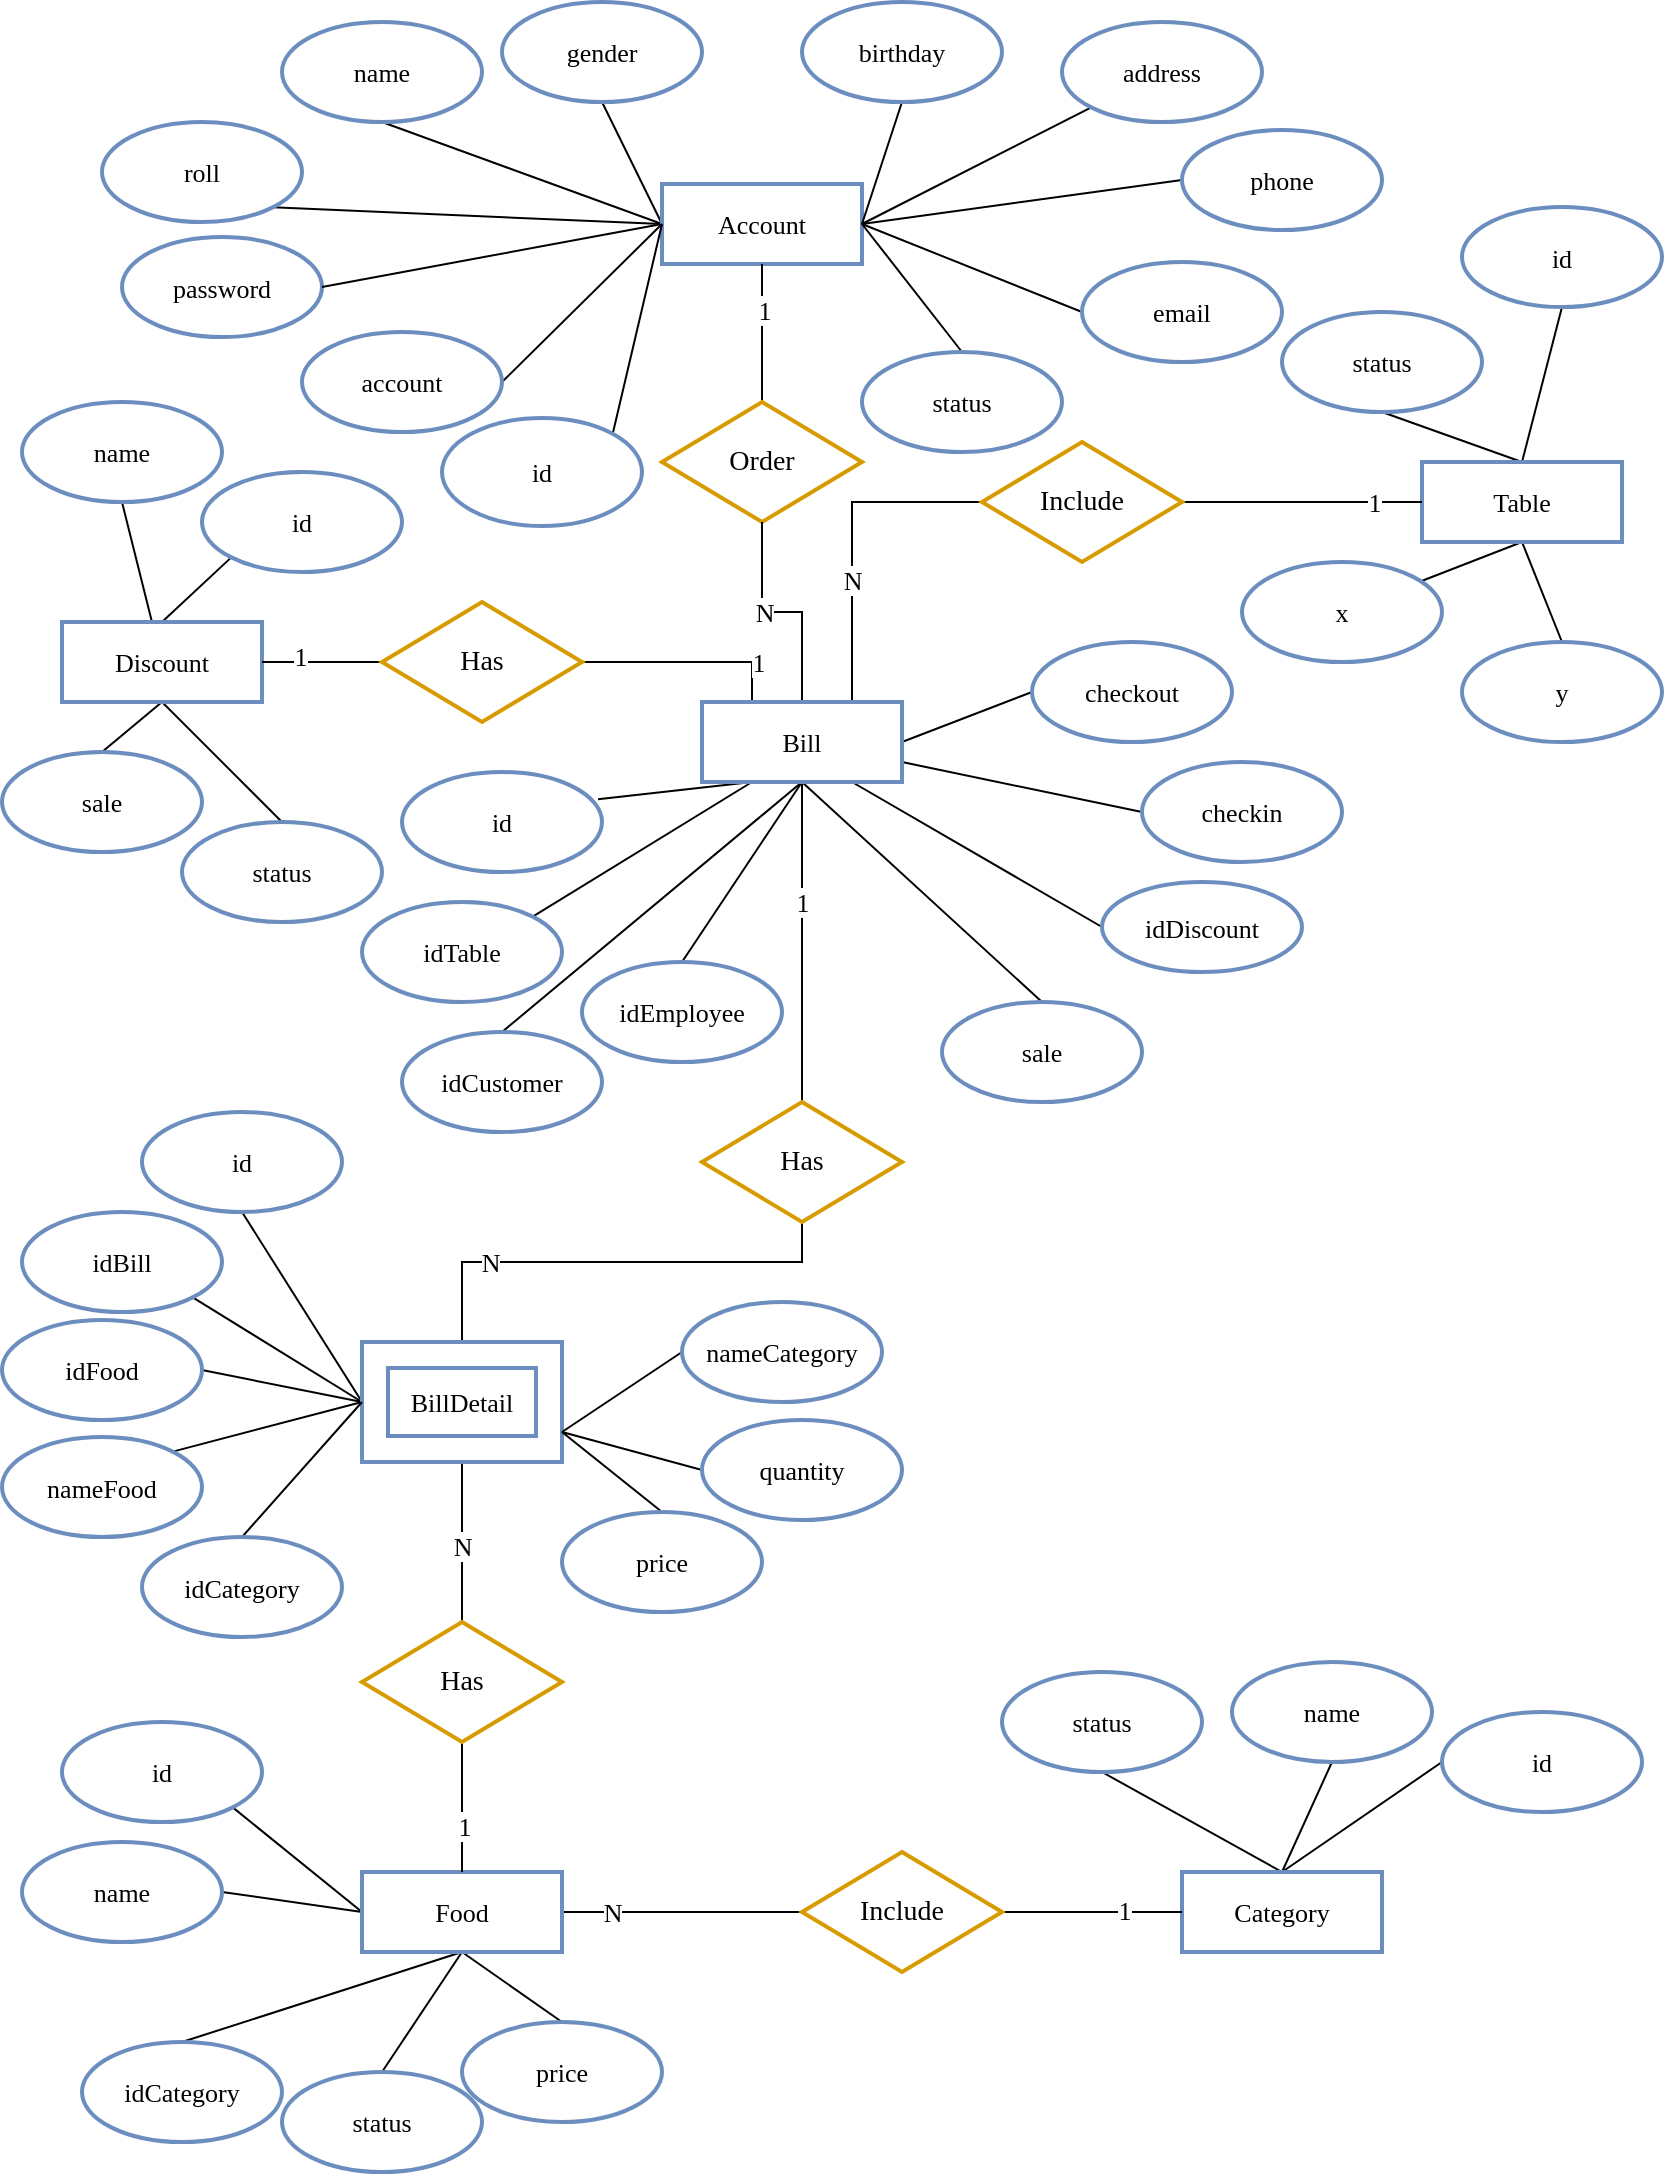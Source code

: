 <mxfile version="12.1.7" type="device" pages="1"><diagram id="SRZ3dqb9q7JAOupJi0MM" name="Page-1"><mxGraphModel dx="1010" dy="579" grid="1" gridSize="10" guides="1" tooltips="1" connect="1" arrows="1" fold="1" page="1" pageScale="1" pageWidth="850" pageHeight="1100" math="0" shadow="0"><root><mxCell id="0"/><mxCell id="1" parent="0"/><mxCell id="v0lJwdvQZhGntHeswYaw-1" value="password" style="ellipse;margin=10;strokeWidth=2;fontSize=13;whiteSpace=wrap;html=1;align=center;fillColor=none;strokeColor=#6c8ebf;fontFamily=Times New Roman;rotation=0;" parent="1" vertex="1"><mxGeometry x="70" y="127.5" width="100" height="50" as="geometry"/></mxCell><mxCell id="v0lJwdvQZhGntHeswYaw-62" style="rounded=0;orthogonalLoop=1;jettySize=auto;html=1;entryX=0.5;entryY=1;entryDx=0;entryDy=0;endArrow=none;endFill=0;fontFamily=Times New Roman;fontSize=13;exitX=0;exitY=0.5;exitDx=0;exitDy=0;" parent="1" source="v0lJwdvQZhGntHeswYaw-2" target="v0lJwdvQZhGntHeswYaw-18" edge="1"><mxGeometry relative="1" as="geometry"><mxPoint x="300" y="100" as="sourcePoint"/></mxGeometry></mxCell><mxCell id="v0lJwdvQZhGntHeswYaw-63" style="edgeStyle=none;rounded=0;orthogonalLoop=1;jettySize=auto;html=1;entryX=1;entryY=1;entryDx=0;entryDy=0;endArrow=none;endFill=0;fontFamily=Times New Roman;fontSize=13;exitX=0;exitY=0.5;exitDx=0;exitDy=0;" parent="1" source="v0lJwdvQZhGntHeswYaw-2" target="v0lJwdvQZhGntHeswYaw-17" edge="1"><mxGeometry relative="1" as="geometry"><mxPoint x="280" y="110" as="sourcePoint"/></mxGeometry></mxCell><mxCell id="v0lJwdvQZhGntHeswYaw-64" style="edgeStyle=none;rounded=0;orthogonalLoop=1;jettySize=auto;html=1;entryX=1;entryY=0.5;entryDx=0;entryDy=0;endArrow=none;endFill=0;fontFamily=Times New Roman;fontSize=13;exitX=0;exitY=0.5;exitDx=0;exitDy=0;" parent="1" source="v0lJwdvQZhGntHeswYaw-2" target="v0lJwdvQZhGntHeswYaw-1" edge="1"><mxGeometry relative="1" as="geometry"><mxPoint x="270" y="113" as="sourcePoint"/></mxGeometry></mxCell><mxCell id="LZsES5Yfw7CZXy4DwMsP-8" style="edgeStyle=none;rounded=0;orthogonalLoop=1;jettySize=auto;html=1;entryX=0.5;entryY=1;entryDx=0;entryDy=0;endArrow=none;endFill=0;exitX=0;exitY=0.5;exitDx=0;exitDy=0;" parent="1" source="v0lJwdvQZhGntHeswYaw-2" target="LZsES5Yfw7CZXy4DwMsP-1" edge="1"><mxGeometry relative="1" as="geometry"><mxPoint x="320" y="90" as="sourcePoint"/></mxGeometry></mxCell><mxCell id="v0lJwdvQZhGntHeswYaw-2" value="Account" style="strokeWidth=2;whiteSpace=wrap;html=1;align=center;fontSize=13;fillColor=none;strokeColor=#6c8ebf;fontFamily=Times New Roman;" parent="1" vertex="1"><mxGeometry x="340" y="101" width="100" height="40" as="geometry"/></mxCell><mxCell id="v0lJwdvQZhGntHeswYaw-29" style="edgeStyle=orthogonalEdgeStyle;rounded=0;orthogonalLoop=1;jettySize=auto;html=1;entryX=0.5;entryY=1;entryDx=0;entryDy=0;endArrow=none;endFill=0;fontFamily=Times New Roman;fontSize=13;" parent="1" source="v0lJwdvQZhGntHeswYaw-3" target="v0lJwdvQZhGntHeswYaw-2" edge="1"><mxGeometry relative="1" as="geometry"/></mxCell><mxCell id="v0lJwdvQZhGntHeswYaw-127" value="1" style="text;html=1;resizable=0;points=[];align=center;verticalAlign=middle;labelBackgroundColor=#ffffff;fontSize=13;fontFamily=Times New Roman;" parent="v0lJwdvQZhGntHeswYaw-29" vertex="1" connectable="0"><mxGeometry x="0.327" y="-1" relative="1" as="geometry"><mxPoint as="offset"/></mxGeometry></mxCell><mxCell id="v0lJwdvQZhGntHeswYaw-3" value="Order" style="shape=rhombus;strokeWidth=2;fontSize=13;perimeter=rhombusPerimeter;whiteSpace=wrap;html=1;align=center;fontSize=14;fillColor=none;strokeColor=#d79b00;fontFamily=Times New Roman;" parent="1" vertex="1"><mxGeometry x="340" y="210" width="100" height="60" as="geometry"/></mxCell><mxCell id="v0lJwdvQZhGntHeswYaw-96" style="edgeStyle=none;rounded=0;orthogonalLoop=1;jettySize=auto;html=1;exitX=0.5;exitY=0;exitDx=0;exitDy=0;entryX=0.5;entryY=1;entryDx=0;entryDy=0;endArrow=none;endFill=0;fontFamily=Times New Roman;fontSize=13;" parent="1" source="v0lJwdvQZhGntHeswYaw-5" target="v0lJwdvQZhGntHeswYaw-44" edge="1"><mxGeometry relative="1" as="geometry"/></mxCell><mxCell id="v0lJwdvQZhGntHeswYaw-97" style="edgeStyle=none;rounded=0;orthogonalLoop=1;jettySize=auto;html=1;exitX=0.5;exitY=0;exitDx=0;exitDy=0;entryX=0.5;entryY=1;entryDx=0;entryDy=0;endArrow=none;endFill=0;fontFamily=Times New Roman;fontSize=13;" parent="1" source="v0lJwdvQZhGntHeswYaw-5" target="v0lJwdvQZhGntHeswYaw-45" edge="1"><mxGeometry relative="1" as="geometry"/></mxCell><mxCell id="v0lJwdvQZhGntHeswYaw-98" style="edgeStyle=none;rounded=0;orthogonalLoop=1;jettySize=auto;html=1;exitX=0.5;exitY=1;exitDx=0;exitDy=0;endArrow=none;endFill=0;fontFamily=Times New Roman;fontSize=13;" parent="1" source="v0lJwdvQZhGntHeswYaw-5" target="v0lJwdvQZhGntHeswYaw-43" edge="1"><mxGeometry relative="1" as="geometry"/></mxCell><mxCell id="v0lJwdvQZhGntHeswYaw-99" style="edgeStyle=none;rounded=0;orthogonalLoop=1;jettySize=auto;html=1;exitX=0.5;exitY=1;exitDx=0;exitDy=0;entryX=0.5;entryY=0;entryDx=0;entryDy=0;endArrow=none;endFill=0;fontFamily=Times New Roman;fontSize=13;" parent="1" source="v0lJwdvQZhGntHeswYaw-5" target="v0lJwdvQZhGntHeswYaw-42" edge="1"><mxGeometry relative="1" as="geometry"/></mxCell><mxCell id="v0lJwdvQZhGntHeswYaw-5" value="Table" style="strokeWidth=2;whiteSpace=wrap;html=1;align=center;fontSize=13;fillColor=none;strokeColor=#6c8ebf;fontFamily=Times New Roman;" parent="1" vertex="1"><mxGeometry x="720" y="240" width="100" height="40" as="geometry"/></mxCell><mxCell id="v0lJwdvQZhGntHeswYaw-108" style="edgeStyle=none;rounded=0;orthogonalLoop=1;jettySize=auto;html=1;exitX=0.5;exitY=0;exitDx=0;exitDy=0;entryX=0.5;entryY=1;entryDx=0;entryDy=0;endArrow=none;endFill=0;fontFamily=Times New Roman;fontSize=13;" parent="1" source="v0lJwdvQZhGntHeswYaw-6" target="v0lJwdvQZhGntHeswYaw-60" edge="1"><mxGeometry relative="1" as="geometry"/></mxCell><mxCell id="v0lJwdvQZhGntHeswYaw-109" style="edgeStyle=none;rounded=0;orthogonalLoop=1;jettySize=auto;html=1;exitX=0.5;exitY=0;exitDx=0;exitDy=0;entryX=0.5;entryY=1;entryDx=0;entryDy=0;endArrow=none;endFill=0;fontFamily=Times New Roman;fontSize=13;" parent="1" source="v0lJwdvQZhGntHeswYaw-6" target="v0lJwdvQZhGntHeswYaw-61" edge="1"><mxGeometry relative="1" as="geometry"/></mxCell><mxCell id="v0lJwdvQZhGntHeswYaw-110" style="edgeStyle=none;rounded=0;orthogonalLoop=1;jettySize=auto;html=1;exitX=0.5;exitY=0;exitDx=0;exitDy=0;entryX=0;entryY=0.5;entryDx=0;entryDy=0;endArrow=none;endFill=0;fontFamily=Times New Roman;fontSize=13;" parent="1" source="v0lJwdvQZhGntHeswYaw-6" target="v0lJwdvQZhGntHeswYaw-59" edge="1"><mxGeometry relative="1" as="geometry"/></mxCell><mxCell id="v0lJwdvQZhGntHeswYaw-6" value="Category" style="strokeWidth=2;whiteSpace=wrap;html=1;align=center;fontSize=13;fillColor=none;strokeColor=#6c8ebf;fontFamily=Times New Roman;" parent="1" vertex="1"><mxGeometry x="600" y="945" width="100" height="40" as="geometry"/></mxCell><mxCell id="v0lJwdvQZhGntHeswYaw-85" style="rounded=0;orthogonalLoop=1;jettySize=auto;html=1;entryX=0.5;entryY=1;entryDx=0;entryDy=0;endArrow=none;endFill=0;fontFamily=Times New Roman;fontSize=13;" parent="1" source="v0lJwdvQZhGntHeswYaw-7" target="v0lJwdvQZhGntHeswYaw-48" edge="1"><mxGeometry relative="1" as="geometry"/></mxCell><mxCell id="v0lJwdvQZhGntHeswYaw-86" style="edgeStyle=none;rounded=0;orthogonalLoop=1;jettySize=auto;html=1;entryX=0;entryY=1;entryDx=0;entryDy=0;endArrow=none;endFill=0;fontFamily=Times New Roman;fontSize=13;exitX=0.5;exitY=0;exitDx=0;exitDy=0;" parent="1" source="v0lJwdvQZhGntHeswYaw-7" target="v0lJwdvQZhGntHeswYaw-49" edge="1"><mxGeometry relative="1" as="geometry"/></mxCell><mxCell id="v0lJwdvQZhGntHeswYaw-87" style="edgeStyle=none;rounded=0;orthogonalLoop=1;jettySize=auto;html=1;exitX=0.5;exitY=1;exitDx=0;exitDy=0;entryX=0.5;entryY=0;entryDx=0;entryDy=0;endArrow=none;endFill=0;fontFamily=Times New Roman;fontSize=13;" parent="1" source="v0lJwdvQZhGntHeswYaw-7" target="v0lJwdvQZhGntHeswYaw-47" edge="1"><mxGeometry relative="1" as="geometry"/></mxCell><mxCell id="v0lJwdvQZhGntHeswYaw-88" style="edgeStyle=none;rounded=0;orthogonalLoop=1;jettySize=auto;html=1;exitX=0.5;exitY=1;exitDx=0;exitDy=0;entryX=0.5;entryY=0;entryDx=0;entryDy=0;endArrow=none;endFill=0;fontFamily=Times New Roman;fontSize=13;" parent="1" source="v0lJwdvQZhGntHeswYaw-7" target="v0lJwdvQZhGntHeswYaw-46" edge="1"><mxGeometry relative="1" as="geometry"/></mxCell><mxCell id="v0lJwdvQZhGntHeswYaw-7" value="Discount" style="strokeWidth=2;whiteSpace=wrap;html=1;align=center;fontSize=13;fillColor=none;strokeColor=#6c8ebf;fontFamily=Times New Roman;" parent="1" vertex="1"><mxGeometry x="40" y="320" width="100" height="40" as="geometry"/></mxCell><mxCell id="v0lJwdvQZhGntHeswYaw-28" style="edgeStyle=orthogonalEdgeStyle;rounded=0;orthogonalLoop=1;jettySize=auto;html=1;fontFamily=Times New Roman;fontSize=13;endArrow=none;endFill=0;exitX=0.5;exitY=0;exitDx=0;exitDy=0;" parent="1" source="v0lJwdvQZhGntHeswYaw-8" target="v0lJwdvQZhGntHeswYaw-3" edge="1"><mxGeometry relative="1" as="geometry"/></mxCell><mxCell id="v0lJwdvQZhGntHeswYaw-114" value="N" style="text;html=1;resizable=0;points=[];align=center;verticalAlign=middle;labelBackgroundColor=#ffffff;fontSize=13;fontFamily=Times New Roman;" parent="v0lJwdvQZhGntHeswYaw-28" vertex="1" connectable="0"><mxGeometry x="-0.333" y="9" relative="1" as="geometry"><mxPoint x="-10.5" y="-9" as="offset"/></mxGeometry></mxCell><mxCell id="v0lJwdvQZhGntHeswYaw-30" style="edgeStyle=orthogonalEdgeStyle;rounded=0;orthogonalLoop=1;jettySize=auto;html=1;entryX=0;entryY=0.5;entryDx=0;entryDy=0;endArrow=none;endFill=0;fontFamily=Times New Roman;fontSize=13;exitX=0.75;exitY=0;exitDx=0;exitDy=0;" parent="1" source="v0lJwdvQZhGntHeswYaw-8" target="v0lJwdvQZhGntHeswYaw-11" edge="1"><mxGeometry relative="1" as="geometry"/></mxCell><mxCell id="v0lJwdvQZhGntHeswYaw-116" value="N" style="text;html=1;resizable=0;points=[];align=center;verticalAlign=middle;labelBackgroundColor=#ffffff;fontSize=13;fontFamily=Times New Roman;" parent="v0lJwdvQZhGntHeswYaw-30" vertex="1" connectable="0"><mxGeometry x="-0.482" y="-1" relative="1" as="geometry"><mxPoint x="-1" y="-19" as="offset"/></mxGeometry></mxCell><mxCell id="v0lJwdvQZhGntHeswYaw-32" style="edgeStyle=orthogonalEdgeStyle;rounded=0;orthogonalLoop=1;jettySize=auto;html=1;entryX=1;entryY=0.5;entryDx=0;entryDy=0;endArrow=none;endFill=0;fontFamily=Times New Roman;fontSize=13;exitX=0.25;exitY=0;exitDx=0;exitDy=0;" parent="1" source="v0lJwdvQZhGntHeswYaw-8" target="v0lJwdvQZhGntHeswYaw-12" edge="1"><mxGeometry relative="1" as="geometry"/></mxCell><mxCell id="v0lJwdvQZhGntHeswYaw-111" value="1" style="text;html=1;resizable=0;points=[];align=center;verticalAlign=middle;labelBackgroundColor=#ffffff;fontSize=13;fontFamily=Times New Roman;" parent="v0lJwdvQZhGntHeswYaw-32" vertex="1" connectable="0"><mxGeometry x="-0.021" relative="1" as="geometry"><mxPoint x="34" as="offset"/></mxGeometry></mxCell><mxCell id="v0lJwdvQZhGntHeswYaw-82" style="edgeStyle=orthogonalEdgeStyle;rounded=0;orthogonalLoop=1;jettySize=auto;html=1;entryX=0.5;entryY=0;entryDx=0;entryDy=0;endArrow=none;endFill=0;fontFamily=Times New Roman;fontSize=13;exitX=0.5;exitY=1;exitDx=0;exitDy=0;" parent="1" source="v0lJwdvQZhGntHeswYaw-8" target="v0lJwdvQZhGntHeswYaw-14" edge="1"><mxGeometry relative="1" as="geometry"/></mxCell><mxCell id="v0lJwdvQZhGntHeswYaw-112" value="&lt;span style=&quot;font-family: &amp;#34;helvetica&amp;#34; , &amp;#34;arial&amp;#34; , sans-serif ; font-size: 0px ; background-color: rgb(248 , 249 , 250)&quot;&gt;1&lt;/span&gt;" style="text;html=1;resizable=0;points=[];align=center;verticalAlign=middle;labelBackgroundColor=#ffffff;fontSize=13;fontFamily=Times New Roman;" parent="v0lJwdvQZhGntHeswYaw-82" vertex="1" connectable="0"><mxGeometry x="-0.693" y="1" relative="1" as="geometry"><mxPoint as="offset"/></mxGeometry></mxCell><mxCell id="v0lJwdvQZhGntHeswYaw-129" value="1" style="text;html=1;resizable=0;points=[];align=center;verticalAlign=middle;labelBackgroundColor=#ffffff;fontSize=13;fontFamily=Times New Roman;" parent="v0lJwdvQZhGntHeswYaw-82" vertex="1" connectable="0"><mxGeometry x="-0.25" relative="1" as="geometry"><mxPoint as="offset"/></mxGeometry></mxCell><mxCell id="v0lJwdvQZhGntHeswYaw-89" style="edgeStyle=none;rounded=0;orthogonalLoop=1;jettySize=auto;html=1;exitX=0.25;exitY=1;exitDx=0;exitDy=0;entryX=0.02;entryY=0.728;entryDx=0;entryDy=0;endArrow=none;endFill=0;fontFamily=Times New Roman;fontSize=13;entryPerimeter=0;" parent="1" source="v0lJwdvQZhGntHeswYaw-8" target="v0lJwdvQZhGntHeswYaw-76" edge="1"><mxGeometry relative="1" as="geometry"/></mxCell><mxCell id="v0lJwdvQZhGntHeswYaw-90" style="edgeStyle=none;rounded=0;orthogonalLoop=1;jettySize=auto;html=1;exitX=0.25;exitY=1;exitDx=0;exitDy=0;entryX=1;entryY=0;entryDx=0;entryDy=0;endArrow=none;endFill=0;fontFamily=Times New Roman;fontSize=13;" parent="1" source="v0lJwdvQZhGntHeswYaw-8" target="v0lJwdvQZhGntHeswYaw-75" edge="1"><mxGeometry relative="1" as="geometry"/></mxCell><mxCell id="v0lJwdvQZhGntHeswYaw-91" style="edgeStyle=none;rounded=0;orthogonalLoop=1;jettySize=auto;html=1;exitX=0.5;exitY=1;exitDx=0;exitDy=0;entryX=0.5;entryY=0;entryDx=0;entryDy=0;endArrow=none;endFill=0;fontFamily=Times New Roman;fontSize=13;" parent="1" source="v0lJwdvQZhGntHeswYaw-8" target="v0lJwdvQZhGntHeswYaw-73" edge="1"><mxGeometry relative="1" as="geometry"/></mxCell><mxCell id="v0lJwdvQZhGntHeswYaw-92" style="edgeStyle=none;rounded=0;orthogonalLoop=1;jettySize=auto;html=1;exitX=1;exitY=0.5;exitDx=0;exitDy=0;entryX=0;entryY=0.5;entryDx=0;entryDy=0;endArrow=none;endFill=0;fontFamily=Times New Roman;fontSize=13;" parent="1" source="v0lJwdvQZhGntHeswYaw-8" target="v0lJwdvQZhGntHeswYaw-79" edge="1"><mxGeometry relative="1" as="geometry"/></mxCell><mxCell id="v0lJwdvQZhGntHeswYaw-93" style="edgeStyle=none;rounded=0;orthogonalLoop=1;jettySize=auto;html=1;exitX=1;exitY=0.75;exitDx=0;exitDy=0;entryX=0;entryY=0.5;entryDx=0;entryDy=0;endArrow=none;endFill=0;fontFamily=Times New Roman;fontSize=13;" parent="1" source="v0lJwdvQZhGntHeswYaw-8" target="v0lJwdvQZhGntHeswYaw-78" edge="1"><mxGeometry relative="1" as="geometry"/></mxCell><mxCell id="v0lJwdvQZhGntHeswYaw-94" style="edgeStyle=none;rounded=0;orthogonalLoop=1;jettySize=auto;html=1;exitX=0.75;exitY=1;exitDx=0;exitDy=0;entryX=0;entryY=0.5;entryDx=0;entryDy=0;endArrow=none;endFill=0;fontFamily=Times New Roman;fontSize=13;" parent="1" source="v0lJwdvQZhGntHeswYaw-8" target="v0lJwdvQZhGntHeswYaw-77" edge="1"><mxGeometry relative="1" as="geometry"/></mxCell><mxCell id="v0lJwdvQZhGntHeswYaw-95" style="edgeStyle=none;rounded=0;orthogonalLoop=1;jettySize=auto;html=1;exitX=0.5;exitY=1;exitDx=0;exitDy=0;endArrow=none;endFill=0;fontFamily=Times New Roman;fontSize=13;entryX=0.5;entryY=0;entryDx=0;entryDy=0;" parent="1" source="v0lJwdvQZhGntHeswYaw-8" target="v0lJwdvQZhGntHeswYaw-74" edge="1"><mxGeometry relative="1" as="geometry"><mxPoint x="465" y="500" as="targetPoint"/></mxGeometry></mxCell><mxCell id="LZsES5Yfw7CZXy4DwMsP-13" style="edgeStyle=none;rounded=0;orthogonalLoop=1;jettySize=auto;html=1;exitX=0.5;exitY=1;exitDx=0;exitDy=0;entryX=0.5;entryY=0;entryDx=0;entryDy=0;endArrow=none;endFill=0;" parent="1" source="v0lJwdvQZhGntHeswYaw-8" target="LZsES5Yfw7CZXy4DwMsP-12" edge="1"><mxGeometry relative="1" as="geometry"/></mxCell><mxCell id="v0lJwdvQZhGntHeswYaw-8" value="Bill" style="strokeWidth=2;whiteSpace=wrap;html=1;align=center;fontSize=13;fillColor=none;strokeColor=#6c8ebf;fontFamily=Times New Roman;" parent="1" vertex="1"><mxGeometry x="360" y="360" width="100" height="40" as="geometry"/></mxCell><mxCell id="v0lJwdvQZhGntHeswYaw-40" style="edgeStyle=orthogonalEdgeStyle;rounded=0;orthogonalLoop=1;jettySize=auto;html=1;entryX=0;entryY=0.5;entryDx=0;entryDy=0;endArrow=none;endFill=0;fontFamily=Times New Roman;fontSize=13;" parent="1" source="v0lJwdvQZhGntHeswYaw-9" target="v0lJwdvQZhGntHeswYaw-16" edge="1"><mxGeometry relative="1" as="geometry"/></mxCell><mxCell id="v0lJwdvQZhGntHeswYaw-125" value="N" style="text;html=1;resizable=0;points=[];align=center;verticalAlign=middle;labelBackgroundColor=#ffffff;fontSize=13;fontFamily=Times New Roman;" parent="v0lJwdvQZhGntHeswYaw-40" vertex="1" connectable="0"><mxGeometry x="0.004" y="-33" relative="1" as="geometry"><mxPoint x="-35" y="-33" as="offset"/></mxGeometry></mxCell><mxCell id="v0lJwdvQZhGntHeswYaw-104" style="edgeStyle=none;rounded=0;orthogonalLoop=1;jettySize=auto;html=1;exitX=0;exitY=0.5;exitDx=0;exitDy=0;entryX=1;entryY=1;entryDx=0;entryDy=0;endArrow=none;endFill=0;fontFamily=Times New Roman;fontSize=13;" parent="1" source="v0lJwdvQZhGntHeswYaw-9" target="v0lJwdvQZhGntHeswYaw-55" edge="1"><mxGeometry relative="1" as="geometry"/></mxCell><mxCell id="v0lJwdvQZhGntHeswYaw-105" style="edgeStyle=none;rounded=0;orthogonalLoop=1;jettySize=auto;html=1;exitX=0;exitY=0.5;exitDx=0;exitDy=0;entryX=1;entryY=0.5;entryDx=0;entryDy=0;endArrow=none;endFill=0;fontFamily=Times New Roman;fontSize=13;" parent="1" source="v0lJwdvQZhGntHeswYaw-9" target="v0lJwdvQZhGntHeswYaw-58" edge="1"><mxGeometry relative="1" as="geometry"/></mxCell><mxCell id="v0lJwdvQZhGntHeswYaw-106" style="edgeStyle=none;rounded=0;orthogonalLoop=1;jettySize=auto;html=1;exitX=0.5;exitY=1;exitDx=0;exitDy=0;entryX=0.5;entryY=0;entryDx=0;entryDy=0;endArrow=none;endFill=0;fontFamily=Times New Roman;fontSize=13;" parent="1" source="v0lJwdvQZhGntHeswYaw-9" target="v0lJwdvQZhGntHeswYaw-57" edge="1"><mxGeometry relative="1" as="geometry"/></mxCell><mxCell id="v0lJwdvQZhGntHeswYaw-107" style="edgeStyle=none;rounded=0;orthogonalLoop=1;jettySize=auto;html=1;exitX=0.5;exitY=1;exitDx=0;exitDy=0;entryX=0.5;entryY=0;entryDx=0;entryDy=0;endArrow=none;endFill=0;fontFamily=Times New Roman;fontSize=13;" parent="1" source="v0lJwdvQZhGntHeswYaw-9" target="v0lJwdvQZhGntHeswYaw-56" edge="1"><mxGeometry relative="1" as="geometry"/></mxCell><mxCell id="LZsES5Yfw7CZXy4DwMsP-11" style="edgeStyle=none;rounded=0;orthogonalLoop=1;jettySize=auto;html=1;exitX=0.5;exitY=1;exitDx=0;exitDy=0;entryX=0.5;entryY=0;entryDx=0;entryDy=0;endArrow=none;endFill=0;" parent="1" source="v0lJwdvQZhGntHeswYaw-9" target="LZsES5Yfw7CZXy4DwMsP-10" edge="1"><mxGeometry relative="1" as="geometry"/></mxCell><mxCell id="v0lJwdvQZhGntHeswYaw-9" value="Food" style="strokeWidth=2;whiteSpace=wrap;html=1;align=center;fontSize=13;fillColor=none;strokeColor=#6c8ebf;fontFamily=Times New Roman;" parent="1" vertex="1"><mxGeometry x="190" y="945" width="100" height="40" as="geometry"/></mxCell><mxCell id="v0lJwdvQZhGntHeswYaw-38" style="edgeStyle=orthogonalEdgeStyle;rounded=0;orthogonalLoop=1;jettySize=auto;html=1;endArrow=none;endFill=0;fontFamily=Times New Roman;fontSize=13;entryX=0.5;entryY=0;entryDx=0;entryDy=0;" parent="1" source="v0lJwdvQZhGntHeswYaw-10" target="v0lJwdvQZhGntHeswYaw-15" edge="1"><mxGeometry relative="1" as="geometry"><mxPoint x="240" y="740" as="targetPoint"/><Array as="points"><mxPoint x="240" y="730"/><mxPoint x="240" y="730"/></Array></mxGeometry></mxCell><mxCell id="v0lJwdvQZhGntHeswYaw-123" value="N" style="text;html=1;resizable=0;points=[];align=center;verticalAlign=middle;labelBackgroundColor=#ffffff;fontSize=13;fontFamily=Times New Roman;" parent="v0lJwdvQZhGntHeswYaw-38" vertex="1" connectable="0"><mxGeometry x="0.188" y="1" relative="1" as="geometry"><mxPoint x="-1" y="-5.5" as="offset"/></mxGeometry></mxCell><mxCell id="v0lJwdvQZhGntHeswYaw-100" style="edgeStyle=none;rounded=0;orthogonalLoop=1;jettySize=auto;html=1;exitX=0;exitY=0.5;exitDx=0;exitDy=0;entryX=0.5;entryY=1;entryDx=0;entryDy=0;endArrow=none;endFill=0;fontFamily=Times New Roman;fontSize=13;" parent="1" source="v0lJwdvQZhGntHeswYaw-10" target="v0lJwdvQZhGntHeswYaw-51" edge="1"><mxGeometry relative="1" as="geometry"/></mxCell><mxCell id="v0lJwdvQZhGntHeswYaw-101" style="edgeStyle=none;rounded=0;orthogonalLoop=1;jettySize=auto;html=1;exitX=0;exitY=0.5;exitDx=0;exitDy=0;entryX=1;entryY=1;entryDx=0;entryDy=0;endArrow=none;endFill=0;fontFamily=Times New Roman;fontSize=13;" parent="1" source="v0lJwdvQZhGntHeswYaw-10" target="v0lJwdvQZhGntHeswYaw-53" edge="1"><mxGeometry relative="1" as="geometry"/></mxCell><mxCell id="v0lJwdvQZhGntHeswYaw-102" style="edgeStyle=none;rounded=0;orthogonalLoop=1;jettySize=auto;html=1;exitX=0;exitY=0.5;exitDx=0;exitDy=0;entryX=1;entryY=0.5;entryDx=0;entryDy=0;endArrow=none;endFill=0;fontFamily=Times New Roman;fontSize=13;" parent="1" source="v0lJwdvQZhGntHeswYaw-10" target="v0lJwdvQZhGntHeswYaw-54" edge="1"><mxGeometry relative="1" as="geometry"/></mxCell><mxCell id="v0lJwdvQZhGntHeswYaw-103" style="edgeStyle=none;rounded=0;orthogonalLoop=1;jettySize=auto;html=1;exitX=0;exitY=0.5;exitDx=0;exitDy=0;entryX=1;entryY=0;entryDx=0;entryDy=0;endArrow=none;endFill=0;fontFamily=Times New Roman;fontSize=13;" parent="1" source="v0lJwdvQZhGntHeswYaw-10" target="v0lJwdvQZhGntHeswYaw-52" edge="1"><mxGeometry relative="1" as="geometry"/></mxCell><mxCell id="v0lJwdvQZhGntHeswYaw-120" style="edgeStyle=none;rounded=0;orthogonalLoop=1;jettySize=auto;html=1;entryX=0.5;entryY=1;entryDx=0;entryDy=0;endArrow=none;endFill=0;fontFamily=Times New Roman;fontSize=13;" parent="1" source="v0lJwdvQZhGntHeswYaw-10" target="v0lJwdvQZhGntHeswYaw-14" edge="1"><mxGeometry relative="1" as="geometry"><Array as="points"><mxPoint x="240" y="640"/><mxPoint x="410" y="640"/></Array></mxGeometry></mxCell><mxCell id="v0lJwdvQZhGntHeswYaw-122" value="N" style="text;html=1;resizable=0;points=[];align=center;verticalAlign=middle;labelBackgroundColor=#ffffff;fontSize=13;fontFamily=Times New Roman;" parent="v0lJwdvQZhGntHeswYaw-120" vertex="1" connectable="0"><mxGeometry x="0.21" y="-2" relative="1" as="geometry"><mxPoint x="-85" y="-2" as="offset"/></mxGeometry></mxCell><mxCell id="v0lJwdvQZhGntHeswYaw-10" value="&lt;font face=&quot;Times New Roman&quot; style=&quot;font-size: 13px&quot;&gt;BillDetail&lt;/font&gt;" style="shape=ext;strokeWidth=2;margin=10;double=1;whiteSpace=wrap;html=1;align=center;fontSize=14;fillColor=none;strokeColor=#6C8EBF;" parent="1" vertex="1"><mxGeometry x="190" y="680" width="100" height="60" as="geometry"/></mxCell><mxCell id="v0lJwdvQZhGntHeswYaw-31" style="edgeStyle=orthogonalEdgeStyle;rounded=0;orthogonalLoop=1;jettySize=auto;html=1;entryX=0;entryY=0.5;entryDx=0;entryDy=0;endArrow=none;endFill=0;fontFamily=Times New Roman;fontSize=13;" parent="1" source="v0lJwdvQZhGntHeswYaw-11" target="v0lJwdvQZhGntHeswYaw-5" edge="1"><mxGeometry relative="1" as="geometry"/></mxCell><mxCell id="v0lJwdvQZhGntHeswYaw-128" value="1" style="text;html=1;resizable=0;points=[];align=center;verticalAlign=middle;labelBackgroundColor=#ffffff;fontSize=13;fontFamily=Times New Roman;" parent="v0lJwdvQZhGntHeswYaw-31" vertex="1" connectable="0"><mxGeometry x="0.588" relative="1" as="geometry"><mxPoint as="offset"/></mxGeometry></mxCell><mxCell id="v0lJwdvQZhGntHeswYaw-11" value="Include" style="shape=rhombus;strokeWidth=2;fontSize=13;perimeter=rhombusPerimeter;whiteSpace=wrap;html=1;align=center;fontSize=14;fillColor=none;strokeColor=#d79b00;fontFamily=Times New Roman;" parent="1" vertex="1"><mxGeometry x="500" y="230" width="100" height="60" as="geometry"/></mxCell><mxCell id="v0lJwdvQZhGntHeswYaw-33" style="edgeStyle=orthogonalEdgeStyle;rounded=0;orthogonalLoop=1;jettySize=auto;html=1;entryX=1;entryY=0.5;entryDx=0;entryDy=0;endArrow=none;endFill=0;fontFamily=Times New Roman;fontSize=13;" parent="1" source="v0lJwdvQZhGntHeswYaw-12" target="v0lJwdvQZhGntHeswYaw-7" edge="1"><mxGeometry relative="1" as="geometry"/></mxCell><mxCell id="v0lJwdvQZhGntHeswYaw-14" value="Has" style="shape=rhombus;strokeWidth=2;fontSize=13;perimeter=rhombusPerimeter;whiteSpace=wrap;html=1;align=center;fontSize=14;fillColor=none;strokeColor=#d79b00;fontFamily=Times New Roman;" parent="1" vertex="1"><mxGeometry x="360" y="560" width="100" height="60" as="geometry"/></mxCell><mxCell id="v0lJwdvQZhGntHeswYaw-39" style="edgeStyle=orthogonalEdgeStyle;rounded=0;orthogonalLoop=1;jettySize=auto;html=1;entryX=0.5;entryY=0;entryDx=0;entryDy=0;endArrow=none;endFill=0;fontFamily=Times New Roman;fontSize=13;" parent="1" source="v0lJwdvQZhGntHeswYaw-15" target="v0lJwdvQZhGntHeswYaw-9" edge="1"><mxGeometry relative="1" as="geometry"/></mxCell><mxCell id="v0lJwdvQZhGntHeswYaw-124" value="1" style="text;html=1;resizable=0;points=[];align=center;verticalAlign=middle;labelBackgroundColor=#ffffff;fontSize=13;fontFamily=Times New Roman;" parent="v0lJwdvQZhGntHeswYaw-39" vertex="1" connectable="0"><mxGeometry x="0.298" y="1" relative="1" as="geometry"><mxPoint as="offset"/></mxGeometry></mxCell><mxCell id="v0lJwdvQZhGntHeswYaw-15" value="Has" style="shape=rhombus;strokeWidth=2;fontSize=13;perimeter=rhombusPerimeter;whiteSpace=wrap;html=1;align=center;fontSize=14;fillColor=none;strokeColor=#d79b00;fontFamily=Times New Roman;" parent="1" vertex="1"><mxGeometry x="190" y="820" width="100" height="60" as="geometry"/></mxCell><mxCell id="v0lJwdvQZhGntHeswYaw-41" style="edgeStyle=orthogonalEdgeStyle;rounded=0;orthogonalLoop=1;jettySize=auto;html=1;endArrow=none;endFill=0;fontFamily=Times New Roman;fontSize=13;" parent="1" source="v0lJwdvQZhGntHeswYaw-16" target="v0lJwdvQZhGntHeswYaw-6" edge="1"><mxGeometry relative="1" as="geometry"/></mxCell><mxCell id="v0lJwdvQZhGntHeswYaw-126" value="1" style="text;html=1;resizable=0;points=[];align=center;verticalAlign=middle;labelBackgroundColor=#ffffff;fontSize=13;fontFamily=Times New Roman;" parent="v0lJwdvQZhGntHeswYaw-41" vertex="1" connectable="0"><mxGeometry x="0.349" y="1" relative="1" as="geometry"><mxPoint as="offset"/></mxGeometry></mxCell><mxCell id="v0lJwdvQZhGntHeswYaw-16" value="Include" style="shape=rhombus;strokeWidth=2;fontSize=13;perimeter=rhombusPerimeter;whiteSpace=wrap;html=1;align=center;fontSize=14;fillColor=none;strokeColor=#d79b00;fontFamily=Times New Roman;" parent="1" vertex="1"><mxGeometry x="410" y="935" width="100" height="60" as="geometry"/></mxCell><mxCell id="v0lJwdvQZhGntHeswYaw-17" value="roll" style="ellipse;margin=10;strokeWidth=2;fontSize=13;whiteSpace=wrap;html=1;align=center;fillColor=none;strokeColor=#6c8ebf;fontFamily=Times New Roman;rotation=0;" parent="1" vertex="1"><mxGeometry x="60" y="70" width="100" height="50" as="geometry"/></mxCell><mxCell id="v0lJwdvQZhGntHeswYaw-18" value="name" style="ellipse;margin=10;strokeWidth=2;fontSize=13;whiteSpace=wrap;html=1;align=center;fillColor=none;strokeColor=#6c8ebf;fontFamily=Times New Roman;rotation=0;" parent="1" vertex="1"><mxGeometry x="150" y="20" width="100" height="50" as="geometry"/></mxCell><mxCell id="v0lJwdvQZhGntHeswYaw-71" style="edgeStyle=none;rounded=0;orthogonalLoop=1;jettySize=auto;html=1;exitX=0.5;exitY=1;exitDx=0;exitDy=0;endArrow=none;endFill=0;fontFamily=Times New Roman;fontSize=13;entryX=1;entryY=0.5;entryDx=0;entryDy=0;" parent="1" source="v0lJwdvQZhGntHeswYaw-19" target="v0lJwdvQZhGntHeswYaw-2" edge="1"><mxGeometry relative="1" as="geometry"><mxPoint x="440" y="110" as="targetPoint"/></mxGeometry></mxCell><mxCell id="v0lJwdvQZhGntHeswYaw-19" value="birthday" style="ellipse;margin=10;strokeWidth=2;fontSize=13;whiteSpace=wrap;html=1;align=center;fillColor=none;strokeColor=#6c8ebf;fontFamily=Times New Roman;rotation=0;" parent="1" vertex="1"><mxGeometry x="410" y="10" width="100" height="50" as="geometry"/></mxCell><mxCell id="LZsES5Yfw7CZXy4DwMsP-1" value="gender" style="ellipse;margin=10;strokeWidth=2;fontSize=13;whiteSpace=wrap;html=1;align=center;fillColor=none;strokeColor=#6c8ebf;fontFamily=Times New Roman;rotation=0;" parent="1" vertex="1"><mxGeometry x="260" y="10" width="100" height="50" as="geometry"/></mxCell><mxCell id="v0lJwdvQZhGntHeswYaw-68" style="edgeStyle=none;rounded=0;orthogonalLoop=1;jettySize=auto;html=1;exitX=0;exitY=0.5;exitDx=0;exitDy=0;endArrow=none;endFill=0;fontFamily=Times New Roman;fontSize=13;entryX=1;entryY=0.5;entryDx=0;entryDy=0;" parent="1" source="v0lJwdvQZhGntHeswYaw-20" target="v0lJwdvQZhGntHeswYaw-2" edge="1"><mxGeometry relative="1" as="geometry"><mxPoint x="440" y="110" as="targetPoint"/></mxGeometry></mxCell><mxCell id="v0lJwdvQZhGntHeswYaw-20" value="email" style="ellipse;margin=10;strokeWidth=2;fontSize=13;whiteSpace=wrap;html=1;align=center;fillColor=none;strokeColor=#6c8ebf;fontFamily=Times New Roman;rotation=0;" parent="1" vertex="1"><mxGeometry x="550" y="140" width="100" height="50" as="geometry"/></mxCell><mxCell id="v0lJwdvQZhGntHeswYaw-70" style="edgeStyle=none;rounded=0;orthogonalLoop=1;jettySize=auto;html=1;exitX=0;exitY=1;exitDx=0;exitDy=0;entryX=1;entryY=0.5;entryDx=0;entryDy=0;endArrow=none;endFill=0;fontFamily=Times New Roman;fontSize=13;" parent="1" source="v0lJwdvQZhGntHeswYaw-21" target="v0lJwdvQZhGntHeswYaw-2" edge="1"><mxGeometry relative="1" as="geometry"/></mxCell><mxCell id="v0lJwdvQZhGntHeswYaw-21" value="address" style="ellipse;margin=10;strokeWidth=2;fontSize=13;whiteSpace=wrap;html=1;align=center;fillColor=none;strokeColor=#6c8ebf;fontFamily=Times New Roman;rotation=0;" parent="1" vertex="1"><mxGeometry x="540" y="20" width="100" height="50" as="geometry"/></mxCell><mxCell id="v0lJwdvQZhGntHeswYaw-69" style="edgeStyle=none;rounded=0;orthogonalLoop=1;jettySize=auto;html=1;exitX=0;exitY=0.5;exitDx=0;exitDy=0;endArrow=none;endFill=0;fontFamily=Times New Roman;fontSize=13;entryX=1;entryY=0.5;entryDx=0;entryDy=0;" parent="1" source="v0lJwdvQZhGntHeswYaw-22" target="v0lJwdvQZhGntHeswYaw-2" edge="1"><mxGeometry relative="1" as="geometry"><mxPoint x="440" y="105" as="targetPoint"/></mxGeometry></mxCell><mxCell id="v0lJwdvQZhGntHeswYaw-22" value="phone" style="ellipse;margin=10;strokeWidth=2;fontSize=13;whiteSpace=wrap;html=1;align=center;fillColor=none;strokeColor=#6c8ebf;fontFamily=Times New Roman;rotation=0;" parent="1" vertex="1"><mxGeometry x="600" y="74" width="100" height="50" as="geometry"/></mxCell><mxCell id="v0lJwdvQZhGntHeswYaw-65" style="edgeStyle=none;rounded=0;orthogonalLoop=1;jettySize=auto;html=1;exitX=1;exitY=0.5;exitDx=0;exitDy=0;endArrow=none;endFill=0;fontFamily=Times New Roman;fontSize=13;entryX=0;entryY=0.5;entryDx=0;entryDy=0;" parent="1" source="v0lJwdvQZhGntHeswYaw-23" target="v0lJwdvQZhGntHeswYaw-2" edge="1"><mxGeometry relative="1" as="geometry"><mxPoint x="340" y="110" as="targetPoint"/></mxGeometry></mxCell><mxCell id="v0lJwdvQZhGntHeswYaw-23" value="account" style="ellipse;margin=10;strokeWidth=2;fontSize=13;whiteSpace=wrap;html=1;align=center;fillColor=none;strokeColor=#6c8ebf;fontFamily=Times New Roman;rotation=0;" parent="1" vertex="1"><mxGeometry x="160" y="175" width="100" height="50" as="geometry"/></mxCell><mxCell id="v0lJwdvQZhGntHeswYaw-66" style="edgeStyle=none;rounded=0;orthogonalLoop=1;jettySize=auto;html=1;exitX=1;exitY=0;exitDx=0;exitDy=0;endArrow=none;endFill=0;fontFamily=Times New Roman;fontSize=13;entryX=0;entryY=0.5;entryDx=0;entryDy=0;" parent="1" source="v0lJwdvQZhGntHeswYaw-24" target="v0lJwdvQZhGntHeswYaw-2" edge="1"><mxGeometry relative="1" as="geometry"><mxPoint x="340" y="160" as="targetPoint"/></mxGeometry></mxCell><mxCell id="v0lJwdvQZhGntHeswYaw-24" value="id" style="ellipse;margin=10;strokeWidth=2;fontSize=13;whiteSpace=wrap;html=1;align=center;fillColor=none;strokeColor=#6c8ebf;fontFamily=Times New Roman;rotation=0;" parent="1" vertex="1"><mxGeometry x="230" y="218" width="100" height="54" as="geometry"/></mxCell><mxCell id="v0lJwdvQZhGntHeswYaw-67" style="edgeStyle=none;rounded=0;orthogonalLoop=1;jettySize=auto;html=1;exitX=0.5;exitY=0;exitDx=0;exitDy=0;entryX=1;entryY=0.5;entryDx=0;entryDy=0;endArrow=none;endFill=0;fontFamily=Times New Roman;fontSize=13;" parent="1" source="v0lJwdvQZhGntHeswYaw-25" target="v0lJwdvQZhGntHeswYaw-2" edge="1"><mxGeometry relative="1" as="geometry"/></mxCell><mxCell id="v0lJwdvQZhGntHeswYaw-25" value="status" style="ellipse;margin=10;strokeWidth=2;fontSize=13;whiteSpace=wrap;html=1;align=center;fillColor=none;strokeColor=#6c8ebf;fontFamily=Times New Roman;rotation=0;" parent="1" vertex="1"><mxGeometry x="440" y="185" width="100" height="50" as="geometry"/></mxCell><mxCell id="v0lJwdvQZhGntHeswYaw-12" value="Has" style="shape=rhombus;strokeWidth=2;fontSize=13;perimeter=rhombusPerimeter;whiteSpace=wrap;html=1;align=center;fontSize=14;fillColor=none;strokeColor=#d79b00;fontFamily=Times New Roman;" parent="1" vertex="1"><mxGeometry x="200" y="310" width="100" height="60" as="geometry"/></mxCell><mxCell id="v0lJwdvQZhGntHeswYaw-42" value="y" style="ellipse;margin=10;strokeWidth=2;fontSize=13;whiteSpace=wrap;html=1;align=center;fillColor=none;strokeColor=#6c8ebf;fontFamily=Times New Roman;" parent="1" vertex="1"><mxGeometry x="740" y="330" width="100" height="50" as="geometry"/></mxCell><mxCell id="v0lJwdvQZhGntHeswYaw-43" value="x" style="ellipse;margin=10;strokeWidth=2;fontSize=13;whiteSpace=wrap;html=1;align=center;fillColor=none;strokeColor=#6c8ebf;fontFamily=Times New Roman;" parent="1" vertex="1"><mxGeometry x="630" y="290" width="100" height="50" as="geometry"/></mxCell><mxCell id="v0lJwdvQZhGntHeswYaw-44" value="status" style="ellipse;margin=10;strokeWidth=2;fontSize=13;whiteSpace=wrap;html=1;align=center;fillColor=none;strokeColor=#6c8ebf;fontFamily=Times New Roman;" parent="1" vertex="1"><mxGeometry x="650" y="165" width="100" height="50" as="geometry"/></mxCell><mxCell id="v0lJwdvQZhGntHeswYaw-45" value="id" style="ellipse;margin=10;strokeWidth=2;fontSize=13;whiteSpace=wrap;html=1;align=center;fillColor=none;strokeColor=#6c8ebf;fontFamily=Times New Roman;" parent="1" vertex="1"><mxGeometry x="740" y="112.5" width="100" height="50" as="geometry"/></mxCell><mxCell id="v0lJwdvQZhGntHeswYaw-46" value="status" style="ellipse;margin=10;strokeWidth=2;fontSize=13;whiteSpace=wrap;html=1;align=center;fillColor=none;strokeColor=#6c8ebf;fontFamily=Times New Roman;" parent="1" vertex="1"><mxGeometry x="100" y="420" width="100" height="50" as="geometry"/></mxCell><mxCell id="v0lJwdvQZhGntHeswYaw-47" value="sale" style="ellipse;margin=10;strokeWidth=2;fontSize=13;whiteSpace=wrap;html=1;align=center;fillColor=none;strokeColor=#6c8ebf;fontFamily=Times New Roman;" parent="1" vertex="1"><mxGeometry x="10" y="385" width="100" height="50" as="geometry"/></mxCell><mxCell id="v0lJwdvQZhGntHeswYaw-48" value="name" style="ellipse;margin=10;strokeWidth=2;fontSize=13;whiteSpace=wrap;html=1;align=center;fillColor=none;strokeColor=#6c8ebf;fontFamily=Times New Roman;rotation=0;" parent="1" vertex="1"><mxGeometry x="20" y="210" width="100" height="50" as="geometry"/></mxCell><mxCell id="v0lJwdvQZhGntHeswYaw-49" value="id" style="ellipse;margin=10;strokeWidth=2;fontSize=13;whiteSpace=wrap;html=1;align=center;fillColor=none;strokeColor=#6c8ebf;fontFamily=Times New Roman;rotation=0;" parent="1" vertex="1"><mxGeometry x="110" y="245" width="100" height="50" as="geometry"/></mxCell><mxCell id="v0lJwdvQZhGntHeswYaw-51" value="id" style="ellipse;margin=10;strokeWidth=2;fontSize=13;whiteSpace=wrap;html=1;align=center;fillColor=none;strokeColor=#6c8ebf;fontFamily=Times New Roman;rotation=0;" parent="1" vertex="1"><mxGeometry x="80" y="565" width="100" height="50" as="geometry"/></mxCell><mxCell id="v0lJwdvQZhGntHeswYaw-52" value="nameFood" style="ellipse;margin=10;strokeWidth=2;fontSize=13;whiteSpace=wrap;html=1;align=center;fillColor=none;strokeColor=#6c8ebf;fontFamily=Times New Roman;rotation=0;" parent="1" vertex="1"><mxGeometry x="10" y="727.5" width="100" height="50" as="geometry"/></mxCell><mxCell id="v0lJwdvQZhGntHeswYaw-53" value="idBill" style="ellipse;margin=10;strokeWidth=2;fontSize=13;whiteSpace=wrap;html=1;align=center;fillColor=none;strokeColor=#6c8ebf;fontFamily=Times New Roman;rotation=0;" parent="1" vertex="1"><mxGeometry x="20" y="615" width="100" height="50" as="geometry"/></mxCell><mxCell id="v0lJwdvQZhGntHeswYaw-54" value="idFood" style="ellipse;margin=10;strokeWidth=2;fontSize=13;whiteSpace=wrap;html=1;align=center;fillColor=none;strokeColor=#6c8ebf;fontFamily=Times New Roman;rotation=0;" parent="1" vertex="1"><mxGeometry x="10" y="669" width="100" height="50" as="geometry"/></mxCell><mxCell id="v0lJwdvQZhGntHeswYaw-55" value="id" style="ellipse;margin=10;strokeWidth=2;fontSize=13;whiteSpace=wrap;html=1;align=center;fillColor=none;strokeColor=#6c8ebf;fontFamily=Times New Roman;" parent="1" vertex="1"><mxGeometry x="40" y="870" width="100" height="50" as="geometry"/></mxCell><mxCell id="v0lJwdvQZhGntHeswYaw-56" value="status" style="ellipse;margin=10;strokeWidth=2;fontSize=13;whiteSpace=wrap;html=1;align=center;fillColor=none;strokeColor=#6c8ebf;fontFamily=Times New Roman;" parent="1" vertex="1"><mxGeometry x="150" y="1045" width="100" height="50" as="geometry"/></mxCell><mxCell id="v0lJwdvQZhGntHeswYaw-57" value="idCategory" style="ellipse;margin=10;strokeWidth=2;fontSize=13;whiteSpace=wrap;html=1;align=center;fillColor=none;strokeColor=#6c8ebf;fontFamily=Times New Roman;" parent="1" vertex="1"><mxGeometry x="50" y="1030" width="100" height="50" as="geometry"/></mxCell><mxCell id="v0lJwdvQZhGntHeswYaw-58" value="name" style="ellipse;margin=10;strokeWidth=2;fontSize=13;whiteSpace=wrap;html=1;align=center;fillColor=none;strokeColor=#6c8ebf;fontFamily=Times New Roman;" parent="1" vertex="1"><mxGeometry x="20" y="930" width="100" height="50" as="geometry"/></mxCell><mxCell id="v0lJwdvQZhGntHeswYaw-59" value="id" style="ellipse;margin=10;strokeWidth=2;fontSize=13;whiteSpace=wrap;html=1;align=center;fillColor=none;strokeColor=#6c8ebf;fontFamily=Times New Roman;" parent="1" vertex="1"><mxGeometry x="730" y="865" width="100" height="50" as="geometry"/></mxCell><mxCell id="v0lJwdvQZhGntHeswYaw-60" value="status" style="ellipse;margin=10;strokeWidth=2;fontSize=13;whiteSpace=wrap;html=1;align=center;fillColor=none;strokeColor=#6c8ebf;fontFamily=Times New Roman;" parent="1" vertex="1"><mxGeometry x="510" y="845" width="100" height="50" as="geometry"/></mxCell><mxCell id="v0lJwdvQZhGntHeswYaw-61" value="name" style="ellipse;margin=10;strokeWidth=2;fontSize=13;whiteSpace=wrap;html=1;align=center;fillColor=none;strokeColor=#6c8ebf;fontFamily=Times New Roman;" parent="1" vertex="1"><mxGeometry x="625" y="840" width="100" height="50" as="geometry"/></mxCell><mxCell id="v0lJwdvQZhGntHeswYaw-72" style="edgeStyle=none;rounded=0;orthogonalLoop=1;jettySize=auto;html=1;exitX=1;exitY=0;exitDx=0;exitDy=0;endArrow=none;endFill=0;fontFamily=Times New Roman;fontSize=13;" parent="1" source="v0lJwdvQZhGntHeswYaw-53" target="v0lJwdvQZhGntHeswYaw-53" edge="1"><mxGeometry relative="1" as="geometry"/></mxCell><mxCell id="v0lJwdvQZhGntHeswYaw-73" value="idCustomer" style="ellipse;margin=10;strokeWidth=2;fontSize=13;whiteSpace=wrap;html=1;align=center;fillColor=none;strokeColor=#6c8ebf;fontFamily=Times New Roman;rotation=0;" parent="1" vertex="1"><mxGeometry x="210" y="525" width="100" height="50" as="geometry"/></mxCell><mxCell id="v0lJwdvQZhGntHeswYaw-74" value="sale" style="ellipse;margin=10;strokeWidth=2;fontSize=13;whiteSpace=wrap;html=1;align=center;fillColor=none;strokeColor=#6c8ebf;fontFamily=Times New Roman;rotation=0;" parent="1" vertex="1"><mxGeometry x="480" y="510" width="100" height="50" as="geometry"/></mxCell><mxCell id="v0lJwdvQZhGntHeswYaw-75" value="idTable" style="ellipse;margin=10;strokeWidth=2;fontSize=13;whiteSpace=wrap;html=1;align=center;fillColor=none;strokeColor=#6c8ebf;fontFamily=Times New Roman;rotation=0;" parent="1" vertex="1"><mxGeometry x="190" y="460" width="100" height="50" as="geometry"/></mxCell><mxCell id="v0lJwdvQZhGntHeswYaw-76" value="id" style="ellipse;margin=10;strokeWidth=2;fontSize=13;whiteSpace=wrap;html=1;align=center;fillColor=none;strokeColor=#6c8ebf;fontFamily=Times New Roman;rotation=0;direction=west;" parent="1" vertex="1"><mxGeometry x="210" y="395" width="100" height="50" as="geometry"/></mxCell><mxCell id="v0lJwdvQZhGntHeswYaw-77" value="idDiscount" style="ellipse;margin=10;strokeWidth=2;fontSize=13;whiteSpace=wrap;html=1;align=center;fillColor=none;strokeColor=#6c8ebf;fontFamily=Times New Roman;rotation=0;" parent="1" vertex="1"><mxGeometry x="560" y="450" width="100" height="45" as="geometry"/></mxCell><mxCell id="v0lJwdvQZhGntHeswYaw-78" value="checkin" style="ellipse;margin=10;strokeWidth=2;fontSize=13;whiteSpace=wrap;html=1;align=center;fillColor=none;strokeColor=#6c8ebf;fontFamily=Times New Roman;rotation=0;" parent="1" vertex="1"><mxGeometry x="580" y="390" width="100" height="50" as="geometry"/></mxCell><mxCell id="v0lJwdvQZhGntHeswYaw-79" value="checkout" style="ellipse;margin=10;strokeWidth=2;fontSize=13;whiteSpace=wrap;html=1;align=center;fillColor=none;strokeColor=#6c8ebf;fontFamily=Times New Roman;rotation=0;" parent="1" vertex="1"><mxGeometry x="525" y="330" width="100" height="50" as="geometry"/></mxCell><mxCell id="v0lJwdvQZhGntHeswYaw-117" value="1" style="text;html=1;resizable=0;points=[];align=center;verticalAlign=middle;labelBackgroundColor=#ffffff;fontSize=13;fontFamily=Times New Roman;" parent="1" vertex="1" connectable="0"><mxGeometry x="370" y="345" as="geometry"><mxPoint x="-211" y="-8" as="offset"/></mxGeometry></mxCell><mxCell id="LZsES5Yfw7CZXy4DwMsP-10" value="price" style="ellipse;margin=10;strokeWidth=2;fontSize=13;whiteSpace=wrap;html=1;align=center;fillColor=none;strokeColor=#6c8ebf;fontFamily=Times New Roman;" parent="1" vertex="1"><mxGeometry x="240" y="1020" width="100" height="50" as="geometry"/></mxCell><mxCell id="LZsES5Yfw7CZXy4DwMsP-12" value="idEmployee" style="ellipse;margin=10;strokeWidth=2;fontSize=13;whiteSpace=wrap;html=1;align=center;fillColor=none;strokeColor=#6c8ebf;fontFamily=Times New Roman;rotation=0;" parent="1" vertex="1"><mxGeometry x="300" y="490" width="100" height="50" as="geometry"/></mxCell><mxCell id="LZsES5Yfw7CZXy4DwMsP-23" style="edgeStyle=none;rounded=0;orthogonalLoop=1;jettySize=auto;html=1;exitX=0.5;exitY=0;exitDx=0;exitDy=0;entryX=0;entryY=0.5;entryDx=0;entryDy=0;endArrow=none;endFill=0;" parent="1" source="LZsES5Yfw7CZXy4DwMsP-16" target="v0lJwdvQZhGntHeswYaw-10" edge="1"><mxGeometry relative="1" as="geometry"/></mxCell><mxCell id="LZsES5Yfw7CZXy4DwMsP-16" value="idCategory" style="ellipse;margin=10;strokeWidth=2;fontSize=13;whiteSpace=wrap;html=1;align=center;fillColor=none;strokeColor=#6c8ebf;fontFamily=Times New Roman;rotation=0;" parent="1" vertex="1"><mxGeometry x="80" y="777.5" width="100" height="50" as="geometry"/></mxCell><mxCell id="LZsES5Yfw7CZXy4DwMsP-20" style="edgeStyle=none;rounded=0;orthogonalLoop=1;jettySize=auto;html=1;exitX=0.5;exitY=0;exitDx=0;exitDy=0;entryX=1;entryY=0.75;entryDx=0;entryDy=0;endArrow=none;endFill=0;" parent="1" source="LZsES5Yfw7CZXy4DwMsP-17" target="v0lJwdvQZhGntHeswYaw-10" edge="1"><mxGeometry relative="1" as="geometry"/></mxCell><mxCell id="LZsES5Yfw7CZXy4DwMsP-17" value="price" style="ellipse;margin=10;strokeWidth=2;fontSize=13;whiteSpace=wrap;html=1;align=center;fillColor=none;strokeColor=#6c8ebf;fontFamily=Times New Roman;rotation=0;" parent="1" vertex="1"><mxGeometry x="290" y="765" width="100" height="50" as="geometry"/></mxCell><mxCell id="LZsES5Yfw7CZXy4DwMsP-21" style="edgeStyle=none;rounded=0;orthogonalLoop=1;jettySize=auto;html=1;exitX=0;exitY=0.5;exitDx=0;exitDy=0;entryX=1;entryY=0.75;entryDx=0;entryDy=0;endArrow=none;endFill=0;" parent="1" source="LZsES5Yfw7CZXy4DwMsP-18" target="v0lJwdvQZhGntHeswYaw-10" edge="1"><mxGeometry relative="1" as="geometry"/></mxCell><mxCell id="LZsES5Yfw7CZXy4DwMsP-18" value="quantity" style="ellipse;margin=10;strokeWidth=2;fontSize=13;whiteSpace=wrap;html=1;align=center;fillColor=none;strokeColor=#6c8ebf;fontFamily=Times New Roman;rotation=0;" parent="1" vertex="1"><mxGeometry x="360" y="719" width="100" height="50" as="geometry"/></mxCell><mxCell id="LZsES5Yfw7CZXy4DwMsP-22" style="edgeStyle=none;rounded=0;orthogonalLoop=1;jettySize=auto;html=1;exitX=0;exitY=0.5;exitDx=0;exitDy=0;entryX=1;entryY=0.75;entryDx=0;entryDy=0;endArrow=none;endFill=0;" parent="1" source="LZsES5Yfw7CZXy4DwMsP-19" target="v0lJwdvQZhGntHeswYaw-10" edge="1"><mxGeometry relative="1" as="geometry"/></mxCell><mxCell id="LZsES5Yfw7CZXy4DwMsP-19" value="nameCategory" style="ellipse;margin=10;strokeWidth=2;fontSize=13;whiteSpace=wrap;html=1;align=center;fillColor=none;strokeColor=#6c8ebf;fontFamily=Times New Roman;rotation=0;" parent="1" vertex="1"><mxGeometry x="350" y="660" width="100" height="50" as="geometry"/></mxCell></root></mxGraphModel></diagram></mxfile>